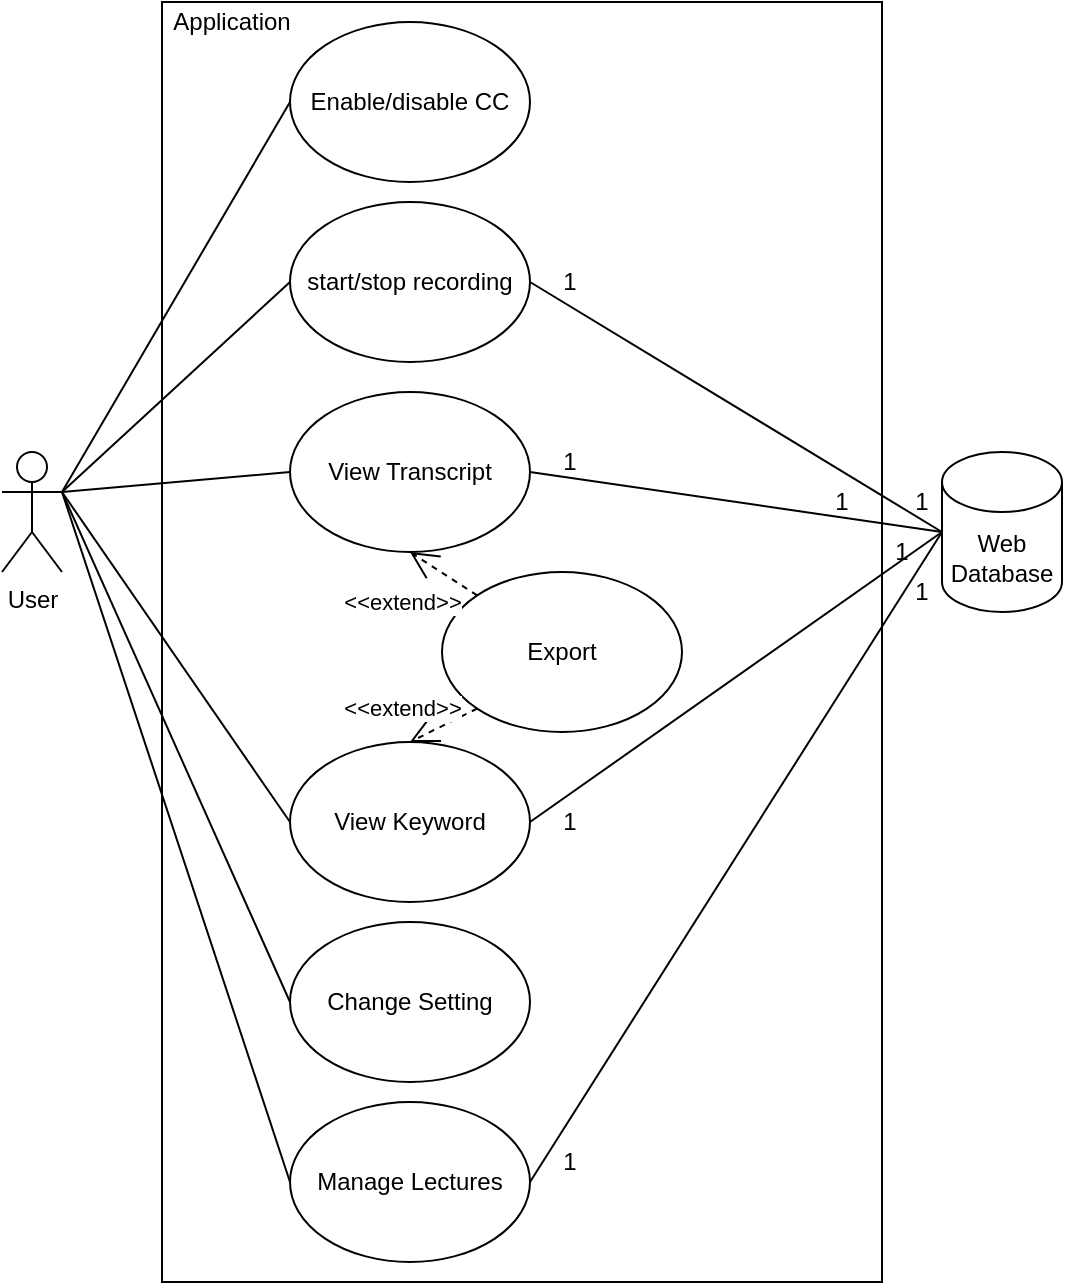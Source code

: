 <mxfile version="13.7.7" type="device"><diagram id="CQw5UChWCD5wE_zxsEA3" name="Page-1"><mxGraphModel dx="1422" dy="803" grid="1" gridSize="10" guides="1" tooltips="1" connect="1" arrows="1" fold="1" page="1" pageScale="1" pageWidth="827" pageHeight="1169" math="0" shadow="0"><root><mxCell id="0"/><mxCell id="1" parent="0"/><mxCell id="TqpXrbU4JHFVRcjtBOLV-1" value="&lt;div&gt;User&lt;/div&gt;" style="shape=umlActor;verticalLabelPosition=bottom;verticalAlign=top;html=1;outlineConnect=0;" parent="1" vertex="1"><mxGeometry x="210" y="335" width="30" height="60" as="geometry"/></mxCell><mxCell id="2B9PXJCXpsptHb29Airq-2" value="" style="rounded=0;whiteSpace=wrap;html=1;" parent="1" vertex="1"><mxGeometry x="290" y="110" width="360" height="640" as="geometry"/></mxCell><mxCell id="2B9PXJCXpsptHb29Airq-3" value="Enable/disable CC" style="ellipse;whiteSpace=wrap;html=1;" parent="1" vertex="1"><mxGeometry x="354" y="120" width="120" height="80" as="geometry"/></mxCell><mxCell id="2B9PXJCXpsptHb29Airq-4" value="View Transcript" style="ellipse;whiteSpace=wrap;html=1;" parent="1" vertex="1"><mxGeometry x="354" y="305" width="120" height="80" as="geometry"/></mxCell><mxCell id="2B9PXJCXpsptHb29Airq-6" value="View Keyword" style="ellipse;whiteSpace=wrap;html=1;" parent="1" vertex="1"><mxGeometry x="354" y="480" width="120" height="80" as="geometry"/></mxCell><mxCell id="2B9PXJCXpsptHb29Airq-8" value="&lt;div&gt;Export&lt;/div&gt;" style="ellipse;whiteSpace=wrap;html=1;" parent="1" vertex="1"><mxGeometry x="430" y="395" width="120" height="80" as="geometry"/></mxCell><mxCell id="2B9PXJCXpsptHb29Airq-10" value="&lt;div&gt;Change Setting&lt;/div&gt;" style="ellipse;whiteSpace=wrap;html=1;" parent="1" vertex="1"><mxGeometry x="354" y="570" width="120" height="80" as="geometry"/></mxCell><mxCell id="2B9PXJCXpsptHb29Airq-11" value="Manage Lectures" style="ellipse;whiteSpace=wrap;html=1;" parent="1" vertex="1"><mxGeometry x="354" y="660" width="120" height="80" as="geometry"/></mxCell><mxCell id="2B9PXJCXpsptHb29Airq-12" value="Application" style="text;html=1;strokeColor=none;fillColor=none;align=center;verticalAlign=middle;whiteSpace=wrap;rounded=0;" parent="1" vertex="1"><mxGeometry x="290" y="110" width="70" height="20" as="geometry"/></mxCell><mxCell id="2B9PXJCXpsptHb29Airq-15" value="&amp;lt;&amp;lt;extend&amp;gt;&amp;gt;" style="endArrow=open;endSize=12;dashed=1;html=1;exitX=0;exitY=1;exitDx=0;exitDy=0;entryX=0.5;entryY=0;entryDx=0;entryDy=0;" parent="1" source="2B9PXJCXpsptHb29Airq-8" target="2B9PXJCXpsptHb29Airq-6" edge="1"><mxGeometry x="0.794" y="-17" width="160" relative="1" as="geometry"><mxPoint x="430" y="379.5" as="sourcePoint"/><mxPoint x="490" y="379.5" as="targetPoint"/><mxPoint as="offset"/></mxGeometry></mxCell><mxCell id="2B9PXJCXpsptHb29Airq-16" value="&amp;lt;&amp;lt;extend&amp;gt;&amp;gt;" style="endArrow=open;endSize=12;dashed=1;html=1;exitX=0;exitY=0;exitDx=0;exitDy=0;entryX=0.5;entryY=1;entryDx=0;entryDy=0;" parent="1" source="2B9PXJCXpsptHb29Airq-8" edge="1" target="2B9PXJCXpsptHb29Airq-4"><mxGeometry x="0.489" y="23" width="160" relative="1" as="geometry"><mxPoint x="440" y="295" as="sourcePoint"/><mxPoint x="460" y="470" as="targetPoint"/><mxPoint as="offset"/></mxGeometry></mxCell><mxCell id="2B9PXJCXpsptHb29Airq-18" value="" style="endArrow=none;html=1;entryX=0;entryY=0.5;entryDx=0;entryDy=0;exitX=1;exitY=0.333;exitDx=0;exitDy=0;exitPerimeter=0;" parent="1" source="TqpXrbU4JHFVRcjtBOLV-1" target="2B9PXJCXpsptHb29Airq-3" edge="1"><mxGeometry width="50" height="50" relative="1" as="geometry"><mxPoint x="260" y="350" as="sourcePoint"/><mxPoint x="440" y="320" as="targetPoint"/></mxGeometry></mxCell><mxCell id="2B9PXJCXpsptHb29Airq-20" value="" style="endArrow=none;html=1;exitX=0;exitY=0.5;exitDx=0;exitDy=0;entryX=1;entryY=0.333;entryDx=0;entryDy=0;entryPerimeter=0;" parent="1" source="2B9PXJCXpsptHb29Airq-4" target="TqpXrbU4JHFVRcjtBOLV-1" edge="1"><mxGeometry width="50" height="50" relative="1" as="geometry"><mxPoint x="390" y="370" as="sourcePoint"/><mxPoint x="260" y="350" as="targetPoint"/></mxGeometry></mxCell><mxCell id="2B9PXJCXpsptHb29Airq-21" value="" style="endArrow=none;html=1;exitX=0;exitY=0.5;exitDx=0;exitDy=0;entryX=1;entryY=0.333;entryDx=0;entryDy=0;entryPerimeter=0;" parent="1" source="2B9PXJCXpsptHb29Airq-6" target="TqpXrbU4JHFVRcjtBOLV-1" edge="1"><mxGeometry width="50" height="50" relative="1" as="geometry"><mxPoint x="390" y="370" as="sourcePoint"/><mxPoint x="260" y="350" as="targetPoint"/></mxGeometry></mxCell><mxCell id="2B9PXJCXpsptHb29Airq-22" value="" style="endArrow=none;html=1;exitX=0;exitY=0.5;exitDx=0;exitDy=0;entryX=1;entryY=0.333;entryDx=0;entryDy=0;entryPerimeter=0;" parent="1" source="2B9PXJCXpsptHb29Airq-10" target="TqpXrbU4JHFVRcjtBOLV-1" edge="1"><mxGeometry width="50" height="50" relative="1" as="geometry"><mxPoint x="390" y="370" as="sourcePoint"/><mxPoint x="210" y="340" as="targetPoint"/></mxGeometry></mxCell><mxCell id="2B9PXJCXpsptHb29Airq-23" value="" style="endArrow=none;html=1;exitX=0;exitY=0.5;exitDx=0;exitDy=0;entryX=1;entryY=0.333;entryDx=0;entryDy=0;entryPerimeter=0;" parent="1" source="2B9PXJCXpsptHb29Airq-11" target="TqpXrbU4JHFVRcjtBOLV-1" edge="1"><mxGeometry width="50" height="50" relative="1" as="geometry"><mxPoint x="390" y="370" as="sourcePoint"/><mxPoint x="260" y="350" as="targetPoint"/></mxGeometry></mxCell><mxCell id="2B9PXJCXpsptHb29Airq-27" value="Web Database" style="shape=cylinder3;whiteSpace=wrap;html=1;boundedLbl=1;backgroundOutline=1;size=15;" parent="1" vertex="1"><mxGeometry x="680" y="335" width="60" height="80" as="geometry"/></mxCell><mxCell id="2B9PXJCXpsptHb29Airq-29" value="" style="endArrow=none;html=1;exitX=1;exitY=0.5;exitDx=0;exitDy=0;" parent="1" source="2B9PXJCXpsptHb29Airq-6" edge="1"><mxGeometry width="50" height="50" relative="1" as="geometry"><mxPoint x="390" y="460" as="sourcePoint"/><mxPoint x="680" y="375" as="targetPoint"/></mxGeometry></mxCell><mxCell id="2B9PXJCXpsptHb29Airq-30" value="&lt;div&gt;1&lt;/div&gt;" style="text;html=1;strokeColor=none;fillColor=none;align=center;verticalAlign=middle;whiteSpace=wrap;rounded=0;" parent="1" vertex="1"><mxGeometry x="650" y="350" width="40" height="20" as="geometry"/></mxCell><mxCell id="2B9PXJCXpsptHb29Airq-31" value="&lt;div&gt;1&lt;/div&gt;" style="text;html=1;strokeColor=none;fillColor=none;align=center;verticalAlign=middle;whiteSpace=wrap;rounded=0;" parent="1" vertex="1"><mxGeometry x="650" y="395" width="40" height="20" as="geometry"/></mxCell><mxCell id="2B9PXJCXpsptHb29Airq-32" value="1" style="text;html=1;strokeColor=none;fillColor=none;align=center;verticalAlign=middle;whiteSpace=wrap;rounded=0;" parent="1" vertex="1"><mxGeometry x="610" y="350" width="40" height="20" as="geometry"/></mxCell><mxCell id="4mFw98LNMVKKuSspz1cg-1" value="start/stop recording" style="ellipse;whiteSpace=wrap;html=1;" parent="1" vertex="1"><mxGeometry x="354" y="210" width="120" height="80" as="geometry"/></mxCell><mxCell id="4mFw98LNMVKKuSspz1cg-2" value="" style="endArrow=none;html=1;entryX=0;entryY=0.5;entryDx=0;entryDy=0;exitX=1;exitY=0.333;exitDx=0;exitDy=0;exitPerimeter=0;" parent="1" source="TqpXrbU4JHFVRcjtBOLV-1" target="4mFw98LNMVKKuSspz1cg-1" edge="1"><mxGeometry width="50" height="50" relative="1" as="geometry"><mxPoint x="390" y="430" as="sourcePoint"/><mxPoint x="440" y="380" as="targetPoint"/></mxGeometry></mxCell><mxCell id="wGM7VQVWF36SQAmKdY_T-5" value="" style="endArrow=none;html=1;exitX=1;exitY=0.5;exitDx=0;exitDy=0;entryX=0;entryY=0.5;entryDx=0;entryDy=0;entryPerimeter=0;" edge="1" parent="1" source="4mFw98LNMVKKuSspz1cg-1" target="2B9PXJCXpsptHb29Airq-27"><mxGeometry width="50" height="50" relative="1" as="geometry"><mxPoint x="690" y="310" as="sourcePoint"/><mxPoint x="740" y="260" as="targetPoint"/></mxGeometry></mxCell><mxCell id="wGM7VQVWF36SQAmKdY_T-7" value="" style="endArrow=none;html=1;exitX=1;exitY=0.5;exitDx=0;exitDy=0;entryX=0;entryY=0.5;entryDx=0;entryDy=0;entryPerimeter=0;" edge="1" parent="1" source="2B9PXJCXpsptHb29Airq-11" target="2B9PXJCXpsptHb29Airq-27"><mxGeometry width="50" height="50" relative="1" as="geometry"><mxPoint x="390" y="430" as="sourcePoint"/><mxPoint x="680" y="430" as="targetPoint"/></mxGeometry></mxCell><mxCell id="wGM7VQVWF36SQAmKdY_T-8" value="1" style="text;html=1;strokeColor=none;fillColor=none;align=center;verticalAlign=middle;whiteSpace=wrap;rounded=0;" vertex="1" parent="1"><mxGeometry x="474" y="240" width="40" height="20" as="geometry"/></mxCell><mxCell id="wGM7VQVWF36SQAmKdY_T-9" value="1" style="text;html=1;strokeColor=none;fillColor=none;align=center;verticalAlign=middle;whiteSpace=wrap;rounded=0;" vertex="1" parent="1"><mxGeometry x="474" y="680" width="40" height="20" as="geometry"/></mxCell><mxCell id="wGM7VQVWF36SQAmKdY_T-13" value="&lt;div&gt;1&lt;/div&gt;" style="text;html=1;strokeColor=none;fillColor=none;align=center;verticalAlign=middle;whiteSpace=wrap;rounded=0;" vertex="1" parent="1"><mxGeometry x="640" y="375" width="40" height="20" as="geometry"/></mxCell><mxCell id="wGM7VQVWF36SQAmKdY_T-23" value="" style="endArrow=none;html=1;entryX=1;entryY=0.5;entryDx=0;entryDy=0;exitX=1;exitY=0;exitDx=0;exitDy=0;" edge="1" parent="1" source="wGM7VQVWF36SQAmKdY_T-13" target="2B9PXJCXpsptHb29Airq-4"><mxGeometry width="50" height="50" relative="1" as="geometry"><mxPoint x="390" y="450" as="sourcePoint"/><mxPoint x="440" y="400" as="targetPoint"/></mxGeometry></mxCell><mxCell id="wGM7VQVWF36SQAmKdY_T-26" value="1" style="text;html=1;strokeColor=none;fillColor=none;align=center;verticalAlign=middle;whiteSpace=wrap;rounded=0;" vertex="1" parent="1"><mxGeometry x="474" y="330" width="40" height="20" as="geometry"/></mxCell><mxCell id="wGM7VQVWF36SQAmKdY_T-27" value="1" style="text;html=1;strokeColor=none;fillColor=none;align=center;verticalAlign=middle;whiteSpace=wrap;rounded=0;" vertex="1" parent="1"><mxGeometry x="474" y="510" width="40" height="20" as="geometry"/></mxCell></root></mxGraphModel></diagram></mxfile>